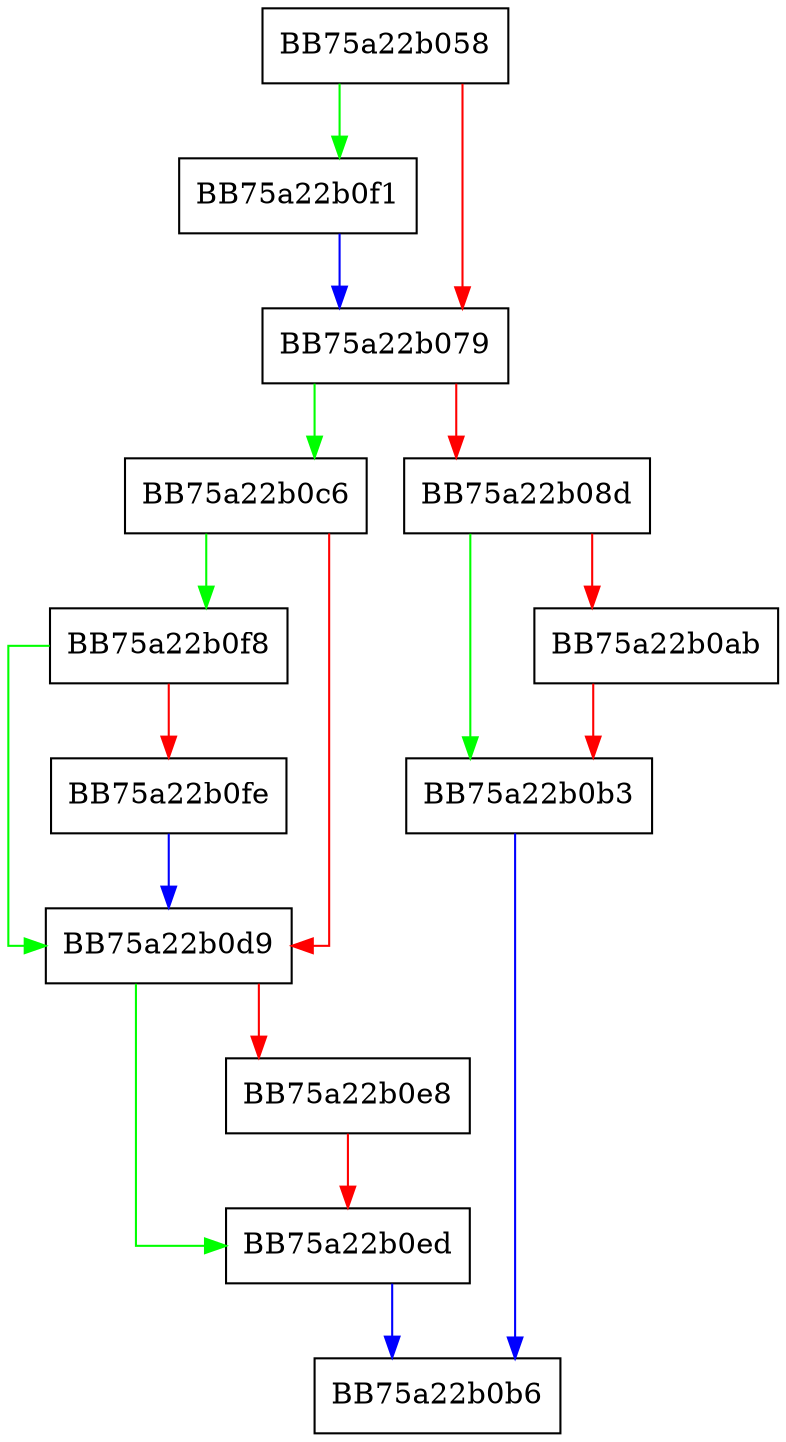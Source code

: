digraph IsProcessExcluded {
  node [shape="box"];
  graph [splines=ortho];
  BB75a22b058 -> BB75a22b0f1 [color="green"];
  BB75a22b058 -> BB75a22b079 [color="red"];
  BB75a22b079 -> BB75a22b0c6 [color="green"];
  BB75a22b079 -> BB75a22b08d [color="red"];
  BB75a22b08d -> BB75a22b0b3 [color="green"];
  BB75a22b08d -> BB75a22b0ab [color="red"];
  BB75a22b0ab -> BB75a22b0b3 [color="red"];
  BB75a22b0b3 -> BB75a22b0b6 [color="blue"];
  BB75a22b0c6 -> BB75a22b0f8 [color="green"];
  BB75a22b0c6 -> BB75a22b0d9 [color="red"];
  BB75a22b0d9 -> BB75a22b0ed [color="green"];
  BB75a22b0d9 -> BB75a22b0e8 [color="red"];
  BB75a22b0e8 -> BB75a22b0ed [color="red"];
  BB75a22b0ed -> BB75a22b0b6 [color="blue"];
  BB75a22b0f1 -> BB75a22b079 [color="blue"];
  BB75a22b0f8 -> BB75a22b0d9 [color="green"];
  BB75a22b0f8 -> BB75a22b0fe [color="red"];
  BB75a22b0fe -> BB75a22b0d9 [color="blue"];
}